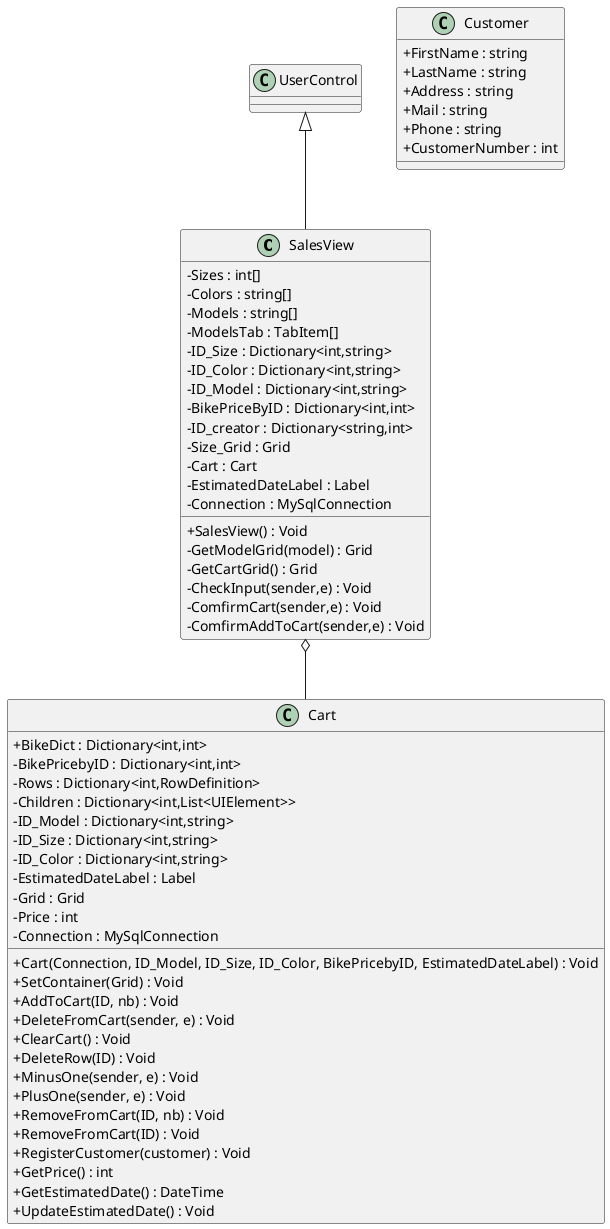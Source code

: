  @startuml
skinparam classAttributeIconSize 0
class SalesView{
{field} -Sizes : int[]
{field} -Colors : string[]
{field} -Models : string[]
{field} -ModelsTab : TabItem[]
{field} -ID_Size : Dictionary<int,string>
{field} -ID_Color : Dictionary<int,string>
{field} -ID_Model : Dictionary<int,string>
{field} -BikePriceByID : Dictionary<int,int>
{field} -ID_creator : Dictionary<string,int>
{field} -Size_Grid : Grid
{field} -Cart : Cart
{field} -EstimatedDateLabel : Label
{field} -Connection : MySqlConnection

{method} +SalesView() : Void
{method} -GetModelGrid(model) : Grid
{method} -GetCartGrid() : Grid
{method} -CheckInput(sender,e) : Void
{method} -ComfirmCart(sender,e) : Void
{method} -ComfirmAddToCart(sender,e) : Void
}

class Cart{
{field} +BikeDict : Dictionary<int,int>
{field} -BikePricebyID : Dictionary<int,int>
{field} -Rows : Dictionary<int,RowDefinition>
{field} -Children : Dictionary<int,List<UIElement>>
{field} -ID_Model : Dictionary<int,string>
{field} -ID_Size : Dictionary<int,string>
{field} -ID_Color : Dictionary<int,string>
{field} -EstimatedDateLabel : Label
{field} - Grid : Grid
{field} - Price : int
{field} - Connection : MySqlConnection

{method} +Cart(Connection, ID_Model, ID_Size, ID_Color, BikePricebyID, EstimatedDateLabel) : Void
{method} +SetContainer(Grid) : Void
{method} +AddToCart(ID, nb) : Void
{method} +DeleteFromCart(sender, e) : Void
{method} +ClearCart() : Void
{method} +DeleteRow(ID) : Void
{method} +MinusOne(sender, e) : Void
{method} +PlusOne(sender, e) : Void
{method} +RemoveFromCart(ID, nb) : Void
{method} +RemoveFromCart(ID) : Void
{method} +RegisterCustomer(customer) : Void
{method} +GetPrice() : int
{method} +GetEstimatedDate() : DateTime
{method} +UpdateEstimatedDate() : Void
}

class Customer{
{field} +FirstName : string
{field} +LastName : string
{field} +Address : string
{field} +Mail : string
{field} +Phone : string
{field} +CustomerNumber : int
}

UserControl <|-- SalesView
SalesView o-- Cart

@enduml